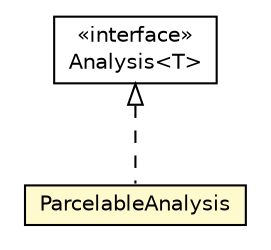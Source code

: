 #!/usr/local/bin/dot
#
# Class diagram 
# Generated by UMLGraph version 5.1 (http://www.umlgraph.org/)
#

digraph G {
	edge [fontname="Helvetica",fontsize=10,labelfontname="Helvetica",labelfontsize=10];
	node [fontname="Helvetica",fontsize=10,shape=plaintext];
	nodesep=0.25;
	ranksep=0.5;
	// org.androidtransfuse.analysis.Analysis<T>
	c24701 [label=<<table title="org.androidtransfuse.analysis.Analysis" border="0" cellborder="1" cellspacing="0" cellpadding="2" port="p" href="./Analysis.html">
		<tr><td><table border="0" cellspacing="0" cellpadding="1">
<tr><td align="center" balign="center"> &#171;interface&#187; </td></tr>
<tr><td align="center" balign="center"> Analysis&lt;T&gt; </td></tr>
		</table></td></tr>
		</table>>, fontname="Helvetica", fontcolor="black", fontsize=10.0];
	// org.androidtransfuse.analysis.ParcelableAnalysis
	c24705 [label=<<table title="org.androidtransfuse.analysis.ParcelableAnalysis" border="0" cellborder="1" cellspacing="0" cellpadding="2" port="p" bgcolor="lemonChiffon" href="./ParcelableAnalysis.html">
		<tr><td><table border="0" cellspacing="0" cellpadding="1">
<tr><td align="center" balign="center"> ParcelableAnalysis </td></tr>
		</table></td></tr>
		</table>>, fontname="Helvetica", fontcolor="black", fontsize=10.0];
	//org.androidtransfuse.analysis.ParcelableAnalysis implements org.androidtransfuse.analysis.Analysis<T>
	c24701:p -> c24705:p [dir=back,arrowtail=empty,style=dashed];
}

